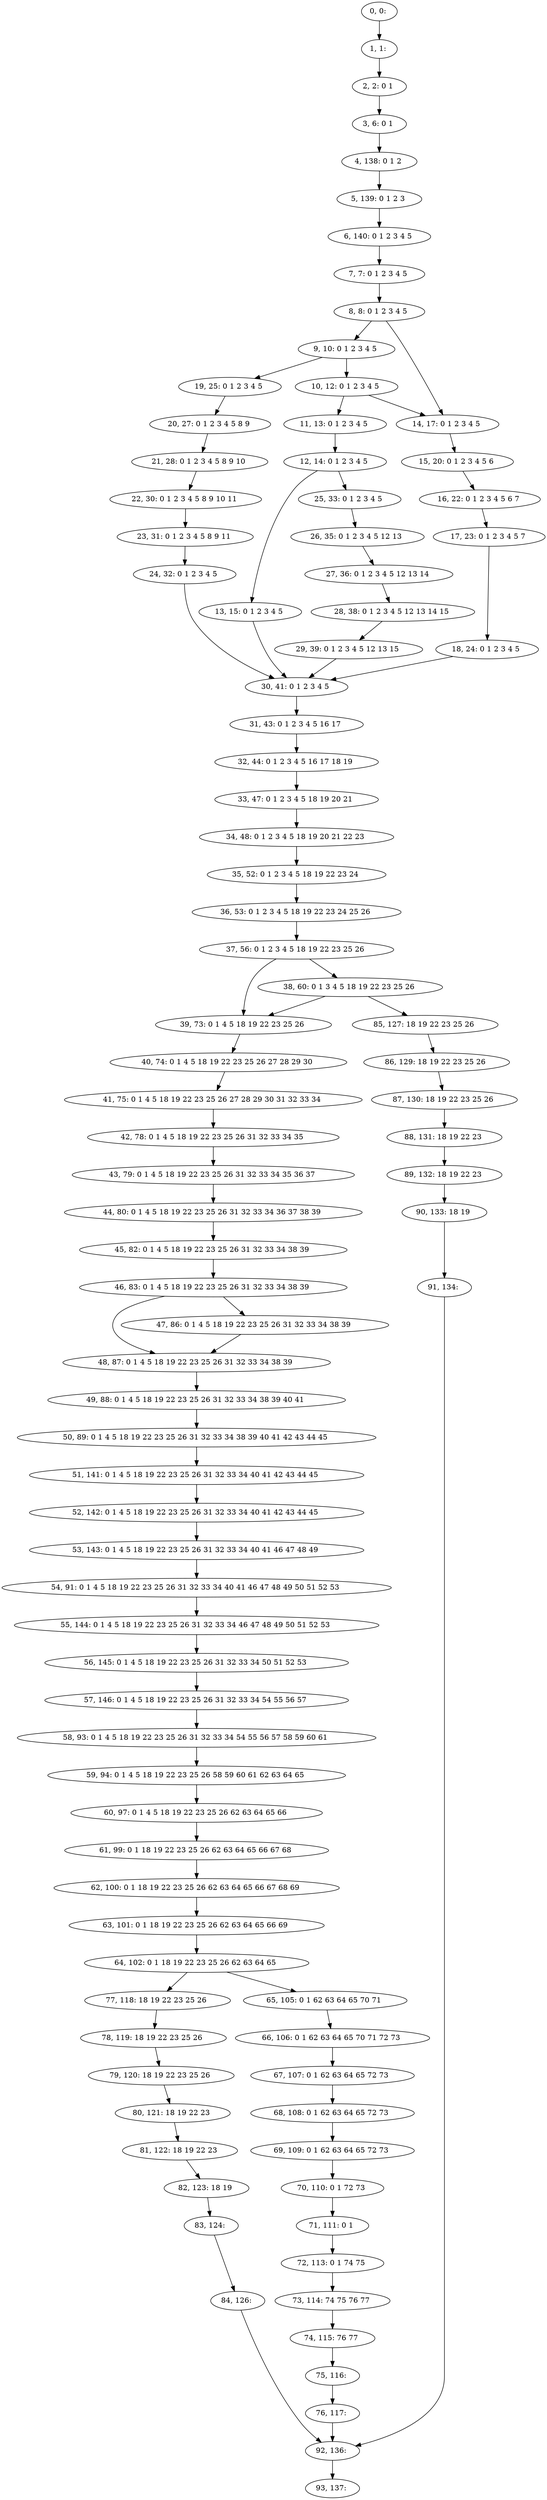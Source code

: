 digraph G {
0[label="0, 0: "];
1[label="1, 1: "];
2[label="2, 2: 0 1 "];
3[label="3, 6: 0 1 "];
4[label="4, 138: 0 1 2 "];
5[label="5, 139: 0 1 2 3 "];
6[label="6, 140: 0 1 2 3 4 5 "];
7[label="7, 7: 0 1 2 3 4 5 "];
8[label="8, 8: 0 1 2 3 4 5 "];
9[label="9, 10: 0 1 2 3 4 5 "];
10[label="10, 12: 0 1 2 3 4 5 "];
11[label="11, 13: 0 1 2 3 4 5 "];
12[label="12, 14: 0 1 2 3 4 5 "];
13[label="13, 15: 0 1 2 3 4 5 "];
14[label="14, 17: 0 1 2 3 4 5 "];
15[label="15, 20: 0 1 2 3 4 5 6 "];
16[label="16, 22: 0 1 2 3 4 5 6 7 "];
17[label="17, 23: 0 1 2 3 4 5 7 "];
18[label="18, 24: 0 1 2 3 4 5 "];
19[label="19, 25: 0 1 2 3 4 5 "];
20[label="20, 27: 0 1 2 3 4 5 8 9 "];
21[label="21, 28: 0 1 2 3 4 5 8 9 10 "];
22[label="22, 30: 0 1 2 3 4 5 8 9 10 11 "];
23[label="23, 31: 0 1 2 3 4 5 8 9 11 "];
24[label="24, 32: 0 1 2 3 4 5 "];
25[label="25, 33: 0 1 2 3 4 5 "];
26[label="26, 35: 0 1 2 3 4 5 12 13 "];
27[label="27, 36: 0 1 2 3 4 5 12 13 14 "];
28[label="28, 38: 0 1 2 3 4 5 12 13 14 15 "];
29[label="29, 39: 0 1 2 3 4 5 12 13 15 "];
30[label="30, 41: 0 1 2 3 4 5 "];
31[label="31, 43: 0 1 2 3 4 5 16 17 "];
32[label="32, 44: 0 1 2 3 4 5 16 17 18 19 "];
33[label="33, 47: 0 1 2 3 4 5 18 19 20 21 "];
34[label="34, 48: 0 1 2 3 4 5 18 19 20 21 22 23 "];
35[label="35, 52: 0 1 2 3 4 5 18 19 22 23 24 "];
36[label="36, 53: 0 1 2 3 4 5 18 19 22 23 24 25 26 "];
37[label="37, 56: 0 1 2 3 4 5 18 19 22 23 25 26 "];
38[label="38, 60: 0 1 3 4 5 18 19 22 23 25 26 "];
39[label="39, 73: 0 1 4 5 18 19 22 23 25 26 "];
40[label="40, 74: 0 1 4 5 18 19 22 23 25 26 27 28 29 30 "];
41[label="41, 75: 0 1 4 5 18 19 22 23 25 26 27 28 29 30 31 32 33 34 "];
42[label="42, 78: 0 1 4 5 18 19 22 23 25 26 31 32 33 34 35 "];
43[label="43, 79: 0 1 4 5 18 19 22 23 25 26 31 32 33 34 35 36 37 "];
44[label="44, 80: 0 1 4 5 18 19 22 23 25 26 31 32 33 34 36 37 38 39 "];
45[label="45, 82: 0 1 4 5 18 19 22 23 25 26 31 32 33 34 38 39 "];
46[label="46, 83: 0 1 4 5 18 19 22 23 25 26 31 32 33 34 38 39 "];
47[label="47, 86: 0 1 4 5 18 19 22 23 25 26 31 32 33 34 38 39 "];
48[label="48, 87: 0 1 4 5 18 19 22 23 25 26 31 32 33 34 38 39 "];
49[label="49, 88: 0 1 4 5 18 19 22 23 25 26 31 32 33 34 38 39 40 41 "];
50[label="50, 89: 0 1 4 5 18 19 22 23 25 26 31 32 33 34 38 39 40 41 42 43 44 45 "];
51[label="51, 141: 0 1 4 5 18 19 22 23 25 26 31 32 33 34 40 41 42 43 44 45 "];
52[label="52, 142: 0 1 4 5 18 19 22 23 25 26 31 32 33 34 40 41 42 43 44 45 "];
53[label="53, 143: 0 1 4 5 18 19 22 23 25 26 31 32 33 34 40 41 46 47 48 49 "];
54[label="54, 91: 0 1 4 5 18 19 22 23 25 26 31 32 33 34 40 41 46 47 48 49 50 51 52 53 "];
55[label="55, 144: 0 1 4 5 18 19 22 23 25 26 31 32 33 34 46 47 48 49 50 51 52 53 "];
56[label="56, 145: 0 1 4 5 18 19 22 23 25 26 31 32 33 34 50 51 52 53 "];
57[label="57, 146: 0 1 4 5 18 19 22 23 25 26 31 32 33 34 54 55 56 57 "];
58[label="58, 93: 0 1 4 5 18 19 22 23 25 26 31 32 33 34 54 55 56 57 58 59 60 61 "];
59[label="59, 94: 0 1 4 5 18 19 22 23 25 26 58 59 60 61 62 63 64 65 "];
60[label="60, 97: 0 1 4 5 18 19 22 23 25 26 62 63 64 65 66 "];
61[label="61, 99: 0 1 18 19 22 23 25 26 62 63 64 65 66 67 68 "];
62[label="62, 100: 0 1 18 19 22 23 25 26 62 63 64 65 66 67 68 69 "];
63[label="63, 101: 0 1 18 19 22 23 25 26 62 63 64 65 66 69 "];
64[label="64, 102: 0 1 18 19 22 23 25 26 62 63 64 65 "];
65[label="65, 105: 0 1 62 63 64 65 70 71 "];
66[label="66, 106: 0 1 62 63 64 65 70 71 72 73 "];
67[label="67, 107: 0 1 62 63 64 65 72 73 "];
68[label="68, 108: 0 1 62 63 64 65 72 73 "];
69[label="69, 109: 0 1 62 63 64 65 72 73 "];
70[label="70, 110: 0 1 72 73 "];
71[label="71, 111: 0 1 "];
72[label="72, 113: 0 1 74 75 "];
73[label="73, 114: 74 75 76 77 "];
74[label="74, 115: 76 77 "];
75[label="75, 116: "];
76[label="76, 117: "];
77[label="77, 118: 18 19 22 23 25 26 "];
78[label="78, 119: 18 19 22 23 25 26 "];
79[label="79, 120: 18 19 22 23 25 26 "];
80[label="80, 121: 18 19 22 23 "];
81[label="81, 122: 18 19 22 23 "];
82[label="82, 123: 18 19 "];
83[label="83, 124: "];
84[label="84, 126: "];
85[label="85, 127: 18 19 22 23 25 26 "];
86[label="86, 129: 18 19 22 23 25 26 "];
87[label="87, 130: 18 19 22 23 25 26 "];
88[label="88, 131: 18 19 22 23 "];
89[label="89, 132: 18 19 22 23 "];
90[label="90, 133: 18 19 "];
91[label="91, 134: "];
92[label="92, 136: "];
93[label="93, 137: "];
0->1 ;
1->2 ;
2->3 ;
3->4 ;
4->5 ;
5->6 ;
6->7 ;
7->8 ;
8->9 ;
8->14 ;
9->10 ;
9->19 ;
10->11 ;
10->14 ;
11->12 ;
12->13 ;
12->25 ;
13->30 ;
14->15 ;
15->16 ;
16->17 ;
17->18 ;
18->30 ;
19->20 ;
20->21 ;
21->22 ;
22->23 ;
23->24 ;
24->30 ;
25->26 ;
26->27 ;
27->28 ;
28->29 ;
29->30 ;
30->31 ;
31->32 ;
32->33 ;
33->34 ;
34->35 ;
35->36 ;
36->37 ;
37->38 ;
37->39 ;
38->39 ;
38->85 ;
39->40 ;
40->41 ;
41->42 ;
42->43 ;
43->44 ;
44->45 ;
45->46 ;
46->47 ;
46->48 ;
47->48 ;
48->49 ;
49->50 ;
50->51 ;
51->52 ;
52->53 ;
53->54 ;
54->55 ;
55->56 ;
56->57 ;
57->58 ;
58->59 ;
59->60 ;
60->61 ;
61->62 ;
62->63 ;
63->64 ;
64->65 ;
64->77 ;
65->66 ;
66->67 ;
67->68 ;
68->69 ;
69->70 ;
70->71 ;
71->72 ;
72->73 ;
73->74 ;
74->75 ;
75->76 ;
76->92 ;
77->78 ;
78->79 ;
79->80 ;
80->81 ;
81->82 ;
82->83 ;
83->84 ;
84->92 ;
85->86 ;
86->87 ;
87->88 ;
88->89 ;
89->90 ;
90->91 ;
91->92 ;
92->93 ;
}

